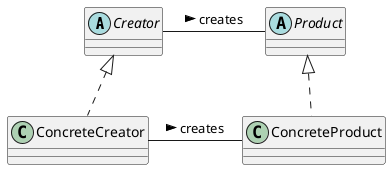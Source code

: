 @startuml
abstract class Creator
abstract class Product
class ConcreteCreator
class ConcreteProduct

Creator - Product : creates >
ConcreteCreator - ConcreteProduct : creates >
Creator <|.. ConcreteCreator
Product <|.. ConcreteProduct
@enduml